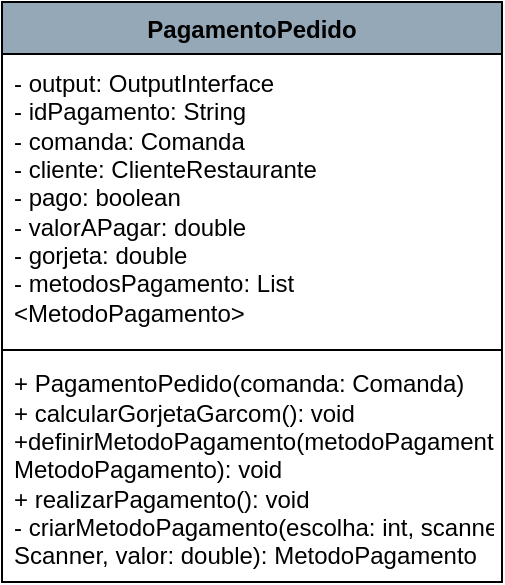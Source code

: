 <mxfile version="24.9.1">
  <diagram name="Página-1" id="Svpwmj5uXoZSQlZ-lR2Q">
    <mxGraphModel dx="2021" dy="744" grid="1" gridSize="10" guides="1" tooltips="1" connect="1" arrows="1" fold="1" page="1" pageScale="1" pageWidth="827" pageHeight="1169" math="0" shadow="0">
      <root>
        <mxCell id="0" />
        <mxCell id="1" parent="0" />
        <mxCell id="XcNbnMQvTFh1v-Yvt5Ov-1" value="PagamentoPedido" style="swimlane;fontStyle=1;align=center;verticalAlign=top;childLayout=stackLayout;horizontal=1;startSize=26;horizontalStack=0;resizeParent=1;resizeParentMax=0;resizeLast=0;collapsible=1;marginBottom=0;whiteSpace=wrap;html=1;fillColor=#94A8B8;" vertex="1" parent="1">
          <mxGeometry x="-600" y="170" width="250" height="290" as="geometry" />
        </mxCell>
        <mxCell id="XcNbnMQvTFh1v-Yvt5Ov-2" value="&lt;div&gt;- output: OutputInterface&amp;nbsp;&lt;br&gt;- idPagamento: String&amp;nbsp;&lt;br&gt;- comanda: Comanda&amp;nbsp;&lt;br&gt;- cliente: ClienteRestaurante&amp;nbsp;&lt;br&gt;- pago: boolean&amp;nbsp;&lt;br&gt;- valorAPagar: double&amp;nbsp;&lt;br&gt;- gorjeta: double&amp;nbsp;&lt;br&gt;- metodosPagamento: List &amp;lt;MetodoPagamento&amp;gt;&lt;br&gt;&lt;/div&gt;" style="text;strokeColor=none;fillColor=none;align=left;verticalAlign=middle;spacingLeft=4;spacingRight=4;overflow=hidden;rotatable=0;points=[[0,0.5],[1,0.5]];portConstraint=eastwest;whiteSpace=wrap;html=1;" vertex="1" parent="XcNbnMQvTFh1v-Yvt5Ov-1">
          <mxGeometry y="26" width="250" height="144" as="geometry" />
        </mxCell>
        <mxCell id="XcNbnMQvTFh1v-Yvt5Ov-3" value="" style="line;strokeWidth=1;fillColor=none;align=left;verticalAlign=middle;spacingTop=-1;spacingLeft=3;spacingRight=3;rotatable=0;labelPosition=right;points=[];portConstraint=eastwest;strokeColor=inherit;" vertex="1" parent="XcNbnMQvTFh1v-Yvt5Ov-1">
          <mxGeometry y="170" width="250" height="8" as="geometry" />
        </mxCell>
        <mxCell id="XcNbnMQvTFh1v-Yvt5Ov-4" value="+ PagamentoPedido(comanda: Comanda)&lt;br&gt;+ calcularGorjetaGarcom(): void&amp;nbsp;&lt;br&gt;+definirMetodoPagamento(metodoPagamento: MetodoPagamento): void&amp;nbsp;&lt;br&gt;+ realizarPagamento(): void&amp;nbsp;&lt;br&gt;- criarMetodoPagamento(escolha: int, scanner: Scanner, valor: double): MetodoPagamento" style="text;strokeColor=none;fillColor=none;align=left;verticalAlign=middle;spacingLeft=4;spacingRight=4;overflow=hidden;rotatable=0;points=[[0,0.5],[1,0.5]];portConstraint=eastwest;whiteSpace=wrap;html=1;" vertex="1" parent="XcNbnMQvTFh1v-Yvt5Ov-1">
          <mxGeometry y="178" width="250" height="112" as="geometry" />
        </mxCell>
      </root>
    </mxGraphModel>
  </diagram>
</mxfile>
